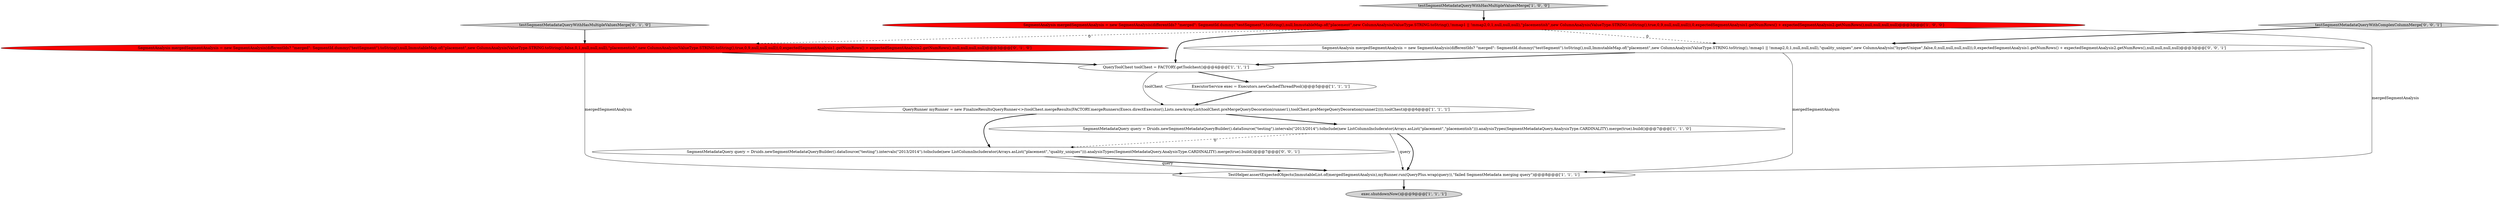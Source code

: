 digraph {
4 [style = filled, label = "QueryRunner myRunner = new FinalizeResultsQueryRunner<>(toolChest.mergeResults(FACTORY.mergeRunners(Execs.directExecutor(),Lists.newArrayList(toolChest.preMergeQueryDecoration(runner1),toolChest.preMergeQueryDecoration(runner2)))),toolChest)@@@6@@@['1', '1', '1']", fillcolor = white, shape = ellipse image = "AAA0AAABBB1BBB"];
11 [style = filled, label = "SegmentMetadataQuery query = Druids.newSegmentMetadataQueryBuilder().dataSource(\"testing\").intervals(\"2013/2014\").toInclude(new ListColumnIncluderator(Arrays.asList(\"placement\",\"quality_uniques\"))).analysisTypes(SegmentMetadataQuery.AnalysisType.CARDINALITY).merge(true).build()@@@7@@@['0', '0', '1']", fillcolor = white, shape = ellipse image = "AAA0AAABBB3BBB"];
12 [style = filled, label = "testSegmentMetadataQueryWithComplexColumnMerge['0', '0', '1']", fillcolor = lightgray, shape = diamond image = "AAA0AAABBB3BBB"];
7 [style = filled, label = "QueryToolChest toolChest = FACTORY.getToolchest()@@@4@@@['1', '1', '1']", fillcolor = white, shape = ellipse image = "AAA0AAABBB1BBB"];
8 [style = filled, label = "testSegmentMetadataQueryWithHasMultipleValuesMerge['0', '1', '0']", fillcolor = lightgray, shape = diamond image = "AAA0AAABBB2BBB"];
10 [style = filled, label = "SegmentAnalysis mergedSegmentAnalysis = new SegmentAnalysis(differentIds? \"merged\": SegmentId.dummy(\"testSegment\").toString(),null,ImmutableMap.of(\"placement\",new ColumnAnalysis(ValueType.STRING.toString(),!mmap1 || !mmap2,0,1,null,null,null),\"quality_uniques\",new ColumnAnalysis(\"hyperUnique\",false,0,null,null,null,null)),0,expectedSegmentAnalysis1.getNumRows() + expectedSegmentAnalysis2.getNumRows(),null,null,null,null)@@@3@@@['0', '0', '1']", fillcolor = white, shape = ellipse image = "AAA0AAABBB3BBB"];
0 [style = filled, label = "SegmentAnalysis mergedSegmentAnalysis = new SegmentAnalysis(differentIds? \"merged\": SegmentId.dummy(\"testSegment\").toString(),null,ImmutableMap.of(\"placement\",new ColumnAnalysis(ValueType.STRING.toString(),!mmap1 || !mmap2,0,1,null,null,null),\"placementish\",new ColumnAnalysis(ValueType.STRING.toString(),true,0,9,null,null,null)),0,expectedSegmentAnalysis1.getNumRows() + expectedSegmentAnalysis2.getNumRows(),null,null,null,null)@@@3@@@['1', '0', '0']", fillcolor = red, shape = ellipse image = "AAA1AAABBB1BBB"];
9 [style = filled, label = "SegmentAnalysis mergedSegmentAnalysis = new SegmentAnalysis(differentIds? \"merged\": SegmentId.dummy(\"testSegment\").toString(),null,ImmutableMap.of(\"placement\",new ColumnAnalysis(ValueType.STRING.toString(),false,0,1,null,null,null),\"placementish\",new ColumnAnalysis(ValueType.STRING.toString(),true,0,9,null,null,null)),0,expectedSegmentAnalysis1.getNumRows() + expectedSegmentAnalysis2.getNumRows(),null,null,null,null)@@@3@@@['0', '1', '0']", fillcolor = red, shape = ellipse image = "AAA1AAABBB2BBB"];
6 [style = filled, label = "exec.shutdownNow()@@@9@@@['1', '1', '1']", fillcolor = lightgray, shape = ellipse image = "AAA0AAABBB1BBB"];
3 [style = filled, label = "ExecutorService exec = Executors.newCachedThreadPool()@@@5@@@['1', '1', '1']", fillcolor = white, shape = ellipse image = "AAA0AAABBB1BBB"];
5 [style = filled, label = "testSegmentMetadataQueryWithHasMultipleValuesMerge['1', '0', '0']", fillcolor = lightgray, shape = diamond image = "AAA0AAABBB1BBB"];
1 [style = filled, label = "SegmentMetadataQuery query = Druids.newSegmentMetadataQueryBuilder().dataSource(\"testing\").intervals(\"2013/2014\").toInclude(new ListColumnIncluderator(Arrays.asList(\"placement\",\"placementish\"))).analysisTypes(SegmentMetadataQuery.AnalysisType.CARDINALITY).merge(true).build()@@@7@@@['1', '1', '0']", fillcolor = white, shape = ellipse image = "AAA0AAABBB1BBB"];
2 [style = filled, label = "TestHelper.assertExpectedObjects(ImmutableList.of(mergedSegmentAnalysis),myRunner.run(QueryPlus.wrap(query)),\"failed SegmentMetadata merging query\")@@@8@@@['1', '1', '1']", fillcolor = white, shape = ellipse image = "AAA0AAABBB1BBB"];
2->6 [style = bold, label=""];
7->4 [style = solid, label="toolChest"];
9->7 [style = bold, label=""];
3->4 [style = bold, label=""];
10->7 [style = bold, label=""];
11->2 [style = bold, label=""];
0->10 [style = dashed, label="0"];
7->3 [style = bold, label=""];
0->7 [style = bold, label=""];
12->10 [style = bold, label=""];
5->0 [style = bold, label=""];
10->2 [style = solid, label="mergedSegmentAnalysis"];
1->11 [style = dashed, label="0"];
1->2 [style = solid, label="query"];
8->9 [style = bold, label=""];
11->2 [style = solid, label="query"];
1->2 [style = bold, label=""];
4->1 [style = bold, label=""];
9->2 [style = solid, label="mergedSegmentAnalysis"];
0->9 [style = dashed, label="0"];
4->11 [style = bold, label=""];
0->2 [style = solid, label="mergedSegmentAnalysis"];
}
